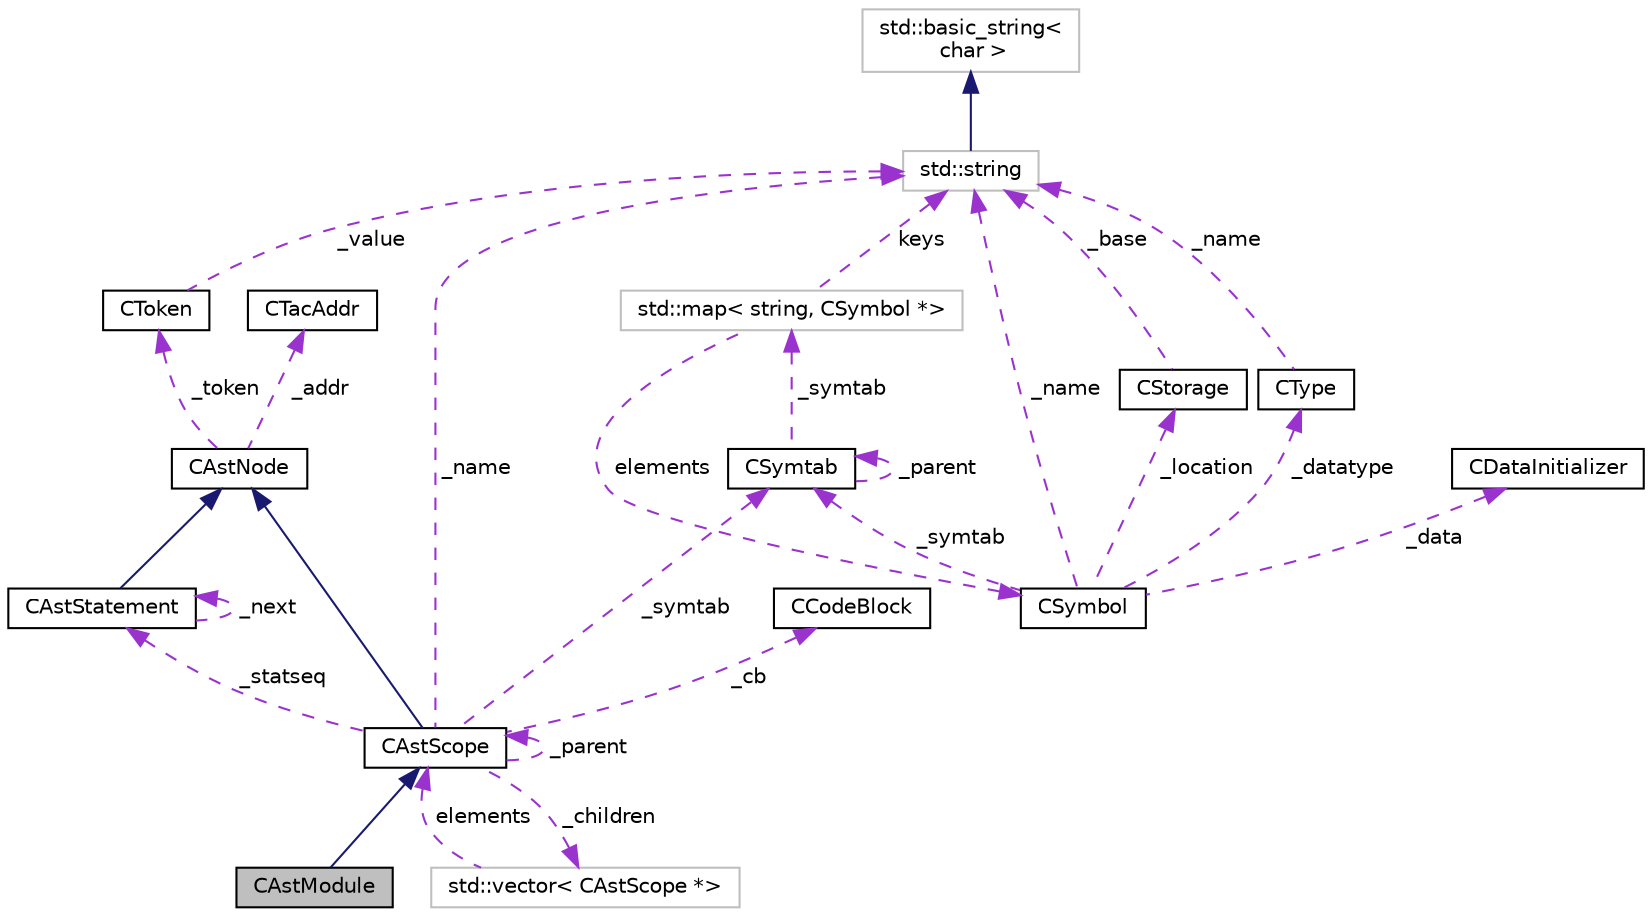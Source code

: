 digraph "CAstModule"
{
  edge [fontname="Helvetica",fontsize="10",labelfontname="Helvetica",labelfontsize="10"];
  node [fontname="Helvetica",fontsize="10",shape=record];
  Node3 [label="CAstModule",height=0.2,width=0.4,color="black", fillcolor="grey75", style="filled", fontcolor="black"];
  Node4 -> Node3 [dir="back",color="midnightblue",fontsize="10",style="solid",fontname="Helvetica"];
  Node4 [label="CAstScope",height=0.2,width=0.4,color="black", fillcolor="white", style="filled",URL="$classCAstScope.html",tooltip="AST scope node. "];
  Node5 -> Node4 [dir="back",color="midnightblue",fontsize="10",style="solid",fontname="Helvetica"];
  Node5 [label="CAstNode",height=0.2,width=0.4,color="black", fillcolor="white", style="filled",URL="$classCAstNode.html",tooltip="AST base node. "];
  Node6 -> Node5 [dir="back",color="darkorchid3",fontsize="10",style="dashed",label=" _token" ,fontname="Helvetica"];
  Node6 [label="CToken",height=0.2,width=0.4,color="black", fillcolor="white", style="filled",URL="$classCToken.html",tooltip="token class "];
  Node7 -> Node6 [dir="back",color="darkorchid3",fontsize="10",style="dashed",label=" _value" ,fontname="Helvetica"];
  Node7 [label="std::string",height=0.2,width=0.4,color="grey75", fillcolor="white", style="filled",tooltip="STL class. "];
  Node8 -> Node7 [dir="back",color="midnightblue",fontsize="10",style="solid",fontname="Helvetica"];
  Node8 [label="std::basic_string\<\l char \>",height=0.2,width=0.4,color="grey75", fillcolor="white", style="filled",tooltip="STL class. "];
  Node9 -> Node5 [dir="back",color="darkorchid3",fontsize="10",style="dashed",label=" _addr" ,fontname="Helvetica"];
  Node9 [label="CTacAddr",height=0.2,width=0.4,color="black", fillcolor="white", style="filled",URL="$classCTacAddr.html",tooltip="class shells required for compilation in phase 2 "];
  Node10 -> Node4 [dir="back",color="darkorchid3",fontsize="10",style="dashed",label=" _statseq" ,fontname="Helvetica"];
  Node10 [label="CAstStatement",height=0.2,width=0.4,color="black", fillcolor="white", style="filled",URL="$classCAstStatement.html",tooltip="AST statement node. "];
  Node5 -> Node10 [dir="back",color="midnightblue",fontsize="10",style="solid",fontname="Helvetica"];
  Node10 -> Node10 [dir="back",color="darkorchid3",fontsize="10",style="dashed",label=" _next" ,fontname="Helvetica"];
  Node11 -> Node4 [dir="back",color="darkorchid3",fontsize="10",style="dashed",label=" _symtab" ,fontname="Helvetica"];
  Node11 [label="CSymtab",height=0.2,width=0.4,color="black", fillcolor="white", style="filled",URL="$classCSymtab.html",tooltip="SnuPL symbol table. "];
  Node11 -> Node11 [dir="back",color="darkorchid3",fontsize="10",style="dashed",label=" _parent" ,fontname="Helvetica"];
  Node12 -> Node11 [dir="back",color="darkorchid3",fontsize="10",style="dashed",label=" _symtab" ,fontname="Helvetica"];
  Node12 [label="std::map\< string, CSymbol *\>",height=0.2,width=0.4,color="grey75", fillcolor="white", style="filled"];
  Node7 -> Node12 [dir="back",color="darkorchid3",fontsize="10",style="dashed",label=" keys" ,fontname="Helvetica"];
  Node13 -> Node12 [dir="back",color="darkorchid3",fontsize="10",style="dashed",label=" elements" ,fontname="Helvetica"];
  Node13 [label="CSymbol",height=0.2,width=0.4,color="black", fillcolor="white", style="filled",URL="$classCSymbol.html",tooltip="SnuPL symbol. "];
  Node14 -> Node13 [dir="back",color="darkorchid3",fontsize="10",style="dashed",label=" _location" ,fontname="Helvetica"];
  Node14 [label="CStorage",height=0.2,width=0.4,color="black", fillcolor="white", style="filled",URL="$classCStorage.html",tooltip="SnuPL storage location class. "];
  Node7 -> Node14 [dir="back",color="darkorchid3",fontsize="10",style="dashed",label=" _base" ,fontname="Helvetica"];
  Node11 -> Node13 [dir="back",color="darkorchid3",fontsize="10",style="dashed",label=" _symtab" ,fontname="Helvetica"];
  Node15 -> Node13 [dir="back",color="darkorchid3",fontsize="10",style="dashed",label=" _datatype" ,fontname="Helvetica"];
  Node15 [label="CType",height=0.2,width=0.4,color="black", fillcolor="white", style="filled",URL="$classCType.html",tooltip="SnuPL base type. "];
  Node7 -> Node15 [dir="back",color="darkorchid3",fontsize="10",style="dashed",label=" _name" ,fontname="Helvetica"];
  Node16 -> Node13 [dir="back",color="darkorchid3",fontsize="10",style="dashed",label=" _data" ,fontname="Helvetica"];
  Node16 [label="CDataInitializer",height=0.2,width=0.4,color="black", fillcolor="white", style="filled",URL="$classCDataInitializer.html",tooltip="SnuPL data initializer. "];
  Node7 -> Node13 [dir="back",color="darkorchid3",fontsize="10",style="dashed",label=" _name" ,fontname="Helvetica"];
  Node17 -> Node4 [dir="back",color="darkorchid3",fontsize="10",style="dashed",label=" _cb" ,fontname="Helvetica"];
  Node17 [label="CCodeBlock",height=0.2,width=0.4,color="black", fillcolor="white", style="filled",URL="$classCCodeBlock.html"];
  Node4 -> Node4 [dir="back",color="darkorchid3",fontsize="10",style="dashed",label=" _parent" ,fontname="Helvetica"];
  Node18 -> Node4 [dir="back",color="darkorchid3",fontsize="10",style="dashed",label=" _children" ,fontname="Helvetica"];
  Node18 [label="std::vector\< CAstScope *\>",height=0.2,width=0.4,color="grey75", fillcolor="white", style="filled"];
  Node4 -> Node18 [dir="back",color="darkorchid3",fontsize="10",style="dashed",label=" elements" ,fontname="Helvetica"];
  Node7 -> Node4 [dir="back",color="darkorchid3",fontsize="10",style="dashed",label=" _name" ,fontname="Helvetica"];
}
